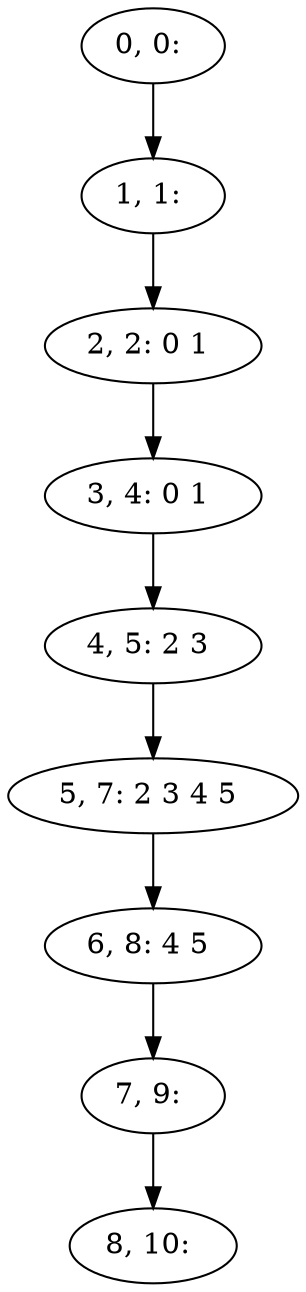 digraph G {
0[label="0, 0: "];
1[label="1, 1: "];
2[label="2, 2: 0 1 "];
3[label="3, 4: 0 1 "];
4[label="4, 5: 2 3 "];
5[label="5, 7: 2 3 4 5 "];
6[label="6, 8: 4 5 "];
7[label="7, 9: "];
8[label="8, 10: "];
0->1 ;
1->2 ;
2->3 ;
3->4 ;
4->5 ;
5->6 ;
6->7 ;
7->8 ;
}

